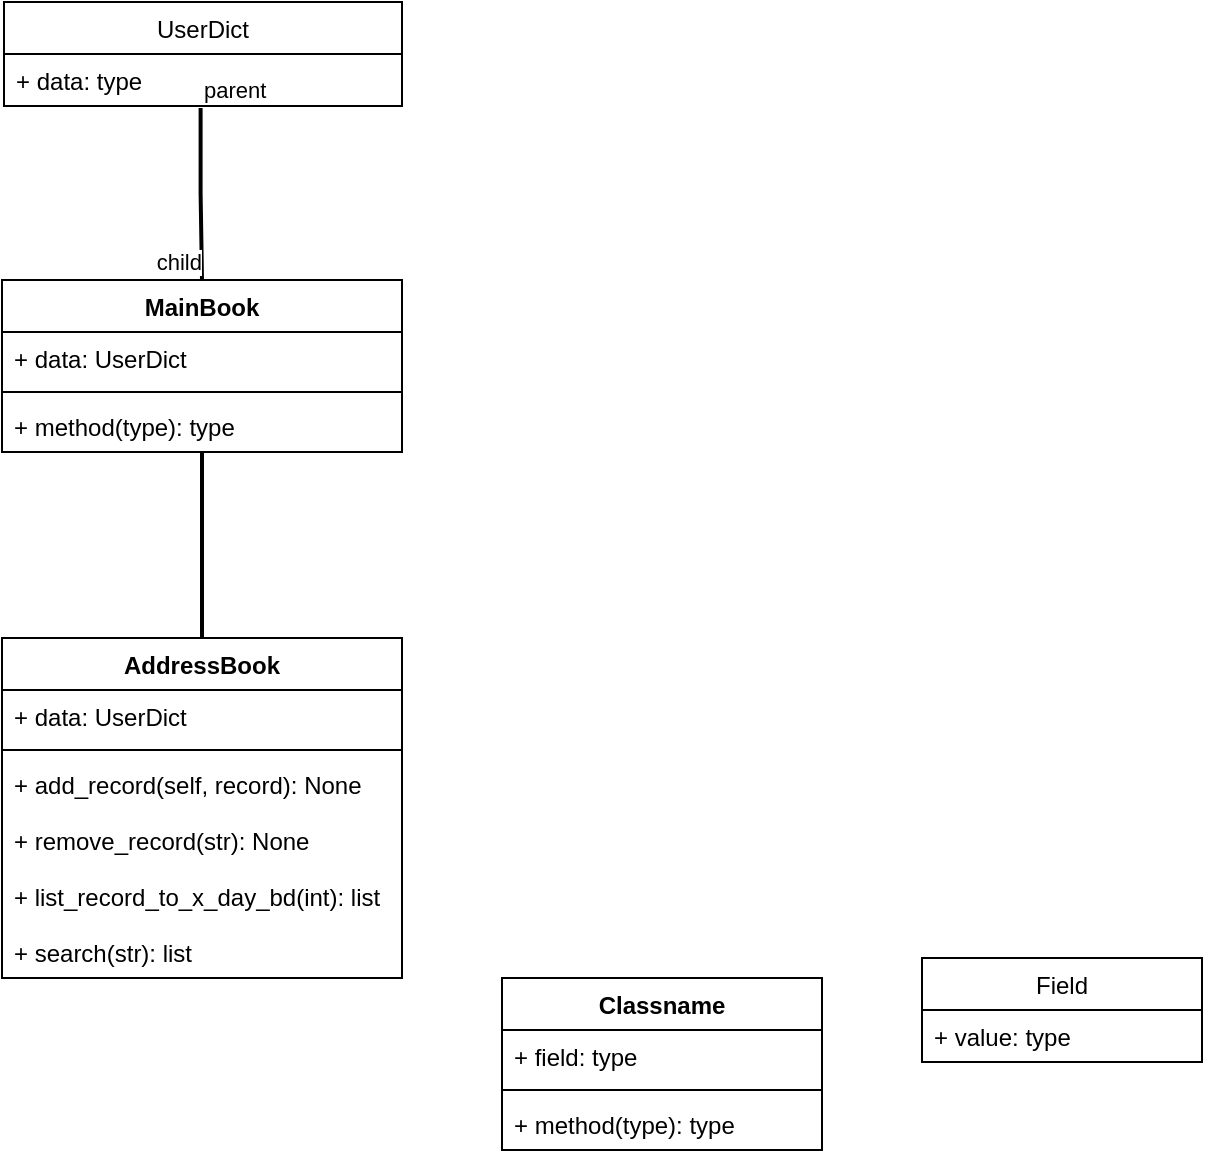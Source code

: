 <mxfile version="20.8.3" type="github">
  <diagram name="Page-1" id="c4acf3e9-155e-7222-9cf6-157b1a14988f">
    <mxGraphModel dx="137" dy="1135" grid="1" gridSize="10" guides="1" tooltips="1" connect="1" arrows="1" fold="1" page="1" pageScale="1" pageWidth="850" pageHeight="1100" background="none" math="0" shadow="0">
      <root>
        <mxCell id="0" />
        <mxCell id="1" parent="0" />
        <mxCell id="J_gRxVzlhQodG9-CdOTS-6" value="" style="endArrow=none;html=1;edgeStyle=orthogonalEdgeStyle;rounded=0;entryX=0.5;entryY=0;entryDx=0;entryDy=0;strokeWidth=2;" edge="1" parent="1" source="J_gRxVzlhQodG9-CdOTS-20" target="J_gRxVzlhQodG9-CdOTS-16">
          <mxGeometry relative="1" as="geometry">
            <mxPoint x="880" y="339" as="sourcePoint" />
            <mxPoint x="960" y="399" as="targetPoint" />
            <Array as="points" />
          </mxGeometry>
        </mxCell>
        <mxCell id="J_gRxVzlhQodG9-CdOTS-16" value="AddressBook" style="swimlane;fontStyle=1;align=center;verticalAlign=top;childLayout=stackLayout;horizontal=1;startSize=26;horizontalStack=0;resizeParent=1;resizeParentMax=0;resizeLast=0;collapsible=1;marginBottom=0;" vertex="1" parent="1">
          <mxGeometry x="880" y="420" width="200" height="170" as="geometry" />
        </mxCell>
        <mxCell id="J_gRxVzlhQodG9-CdOTS-17" value="+ data: UserDict" style="text;strokeColor=none;fillColor=none;align=left;verticalAlign=top;spacingLeft=4;spacingRight=4;overflow=hidden;rotatable=0;points=[[0,0.5],[1,0.5]];portConstraint=eastwest;" vertex="1" parent="J_gRxVzlhQodG9-CdOTS-16">
          <mxGeometry y="26" width="200" height="26" as="geometry" />
        </mxCell>
        <mxCell id="J_gRxVzlhQodG9-CdOTS-18" value="" style="line;strokeWidth=1;fillColor=none;align=left;verticalAlign=middle;spacingTop=-1;spacingLeft=3;spacingRight=3;rotatable=0;labelPosition=right;points=[];portConstraint=eastwest;strokeColor=inherit;" vertex="1" parent="J_gRxVzlhQodG9-CdOTS-16">
          <mxGeometry y="52" width="200" height="8" as="geometry" />
        </mxCell>
        <mxCell id="J_gRxVzlhQodG9-CdOTS-19" value="+ add_record(self, record): None&#xa;&#xa;+ remove_record(str): None&#xa;&#xa;+ list_record_to_x_day_bd(int): list&#xa;&#xa;+ search(str): list" style="text;strokeColor=none;fillColor=none;align=left;verticalAlign=top;spacingLeft=4;spacingRight=4;overflow=hidden;rotatable=0;points=[[0,0.5],[1,0.5]];portConstraint=eastwest;" vertex="1" parent="J_gRxVzlhQodG9-CdOTS-16">
          <mxGeometry y="60" width="200" height="110" as="geometry" />
        </mxCell>
        <mxCell id="J_gRxVzlhQodG9-CdOTS-20" value="MainBook" style="swimlane;fontStyle=1;align=center;verticalAlign=top;childLayout=stackLayout;horizontal=1;startSize=26;horizontalStack=0;resizeParent=1;resizeParentMax=0;resizeLast=0;collapsible=1;marginBottom=0;" vertex="1" parent="1">
          <mxGeometry x="880" y="241" width="200" height="86" as="geometry" />
        </mxCell>
        <mxCell id="J_gRxVzlhQodG9-CdOTS-21" value="+ data: UserDict" style="text;strokeColor=none;fillColor=none;align=left;verticalAlign=top;spacingLeft=4;spacingRight=4;overflow=hidden;rotatable=0;points=[[0,0.5],[1,0.5]];portConstraint=eastwest;" vertex="1" parent="J_gRxVzlhQodG9-CdOTS-20">
          <mxGeometry y="26" width="200" height="26" as="geometry" />
        </mxCell>
        <mxCell id="J_gRxVzlhQodG9-CdOTS-22" value="" style="line;strokeWidth=1;fillColor=none;align=left;verticalAlign=middle;spacingTop=-1;spacingLeft=3;spacingRight=3;rotatable=0;labelPosition=right;points=[];portConstraint=eastwest;strokeColor=inherit;" vertex="1" parent="J_gRxVzlhQodG9-CdOTS-20">
          <mxGeometry y="52" width="200" height="8" as="geometry" />
        </mxCell>
        <mxCell id="J_gRxVzlhQodG9-CdOTS-23" value="+ method(type): type" style="text;strokeColor=none;fillColor=none;align=left;verticalAlign=top;spacingLeft=4;spacingRight=4;overflow=hidden;rotatable=0;points=[[0,0.5],[1,0.5]];portConstraint=eastwest;" vertex="1" parent="J_gRxVzlhQodG9-CdOTS-20">
          <mxGeometry y="60" width="200" height="26" as="geometry" />
        </mxCell>
        <mxCell id="J_gRxVzlhQodG9-CdOTS-24" value="UserDict" style="swimlane;fontStyle=0;childLayout=stackLayout;horizontal=1;startSize=26;fillColor=none;horizontalStack=0;resizeParent=1;resizeParentMax=0;resizeLast=0;collapsible=1;marginBottom=0;" vertex="1" parent="1">
          <mxGeometry x="881" y="102" width="199" height="52" as="geometry" />
        </mxCell>
        <mxCell id="J_gRxVzlhQodG9-CdOTS-25" value="+ data: type" style="text;strokeColor=none;fillColor=none;align=left;verticalAlign=top;spacingLeft=4;spacingRight=4;overflow=hidden;rotatable=0;points=[[0,0.5],[1,0.5]];portConstraint=eastwest;" vertex="1" parent="J_gRxVzlhQodG9-CdOTS-24">
          <mxGeometry y="26" width="199" height="26" as="geometry" />
        </mxCell>
        <mxCell id="J_gRxVzlhQodG9-CdOTS-31" value="" style="endArrow=none;html=1;edgeStyle=orthogonalEdgeStyle;rounded=0;strokeWidth=2;exitX=0.494;exitY=1.038;exitDx=0;exitDy=0;exitPerimeter=0;" edge="1" parent="1" source="J_gRxVzlhQodG9-CdOTS-25" target="J_gRxVzlhQodG9-CdOTS-20">
          <mxGeometry relative="1" as="geometry">
            <mxPoint x="890" y="200" as="sourcePoint" />
            <mxPoint x="1050" y="200" as="targetPoint" />
          </mxGeometry>
        </mxCell>
        <mxCell id="J_gRxVzlhQodG9-CdOTS-32" value="parent" style="edgeLabel;resizable=0;html=1;align=left;verticalAlign=bottom;" connectable="0" vertex="1" parent="J_gRxVzlhQodG9-CdOTS-31">
          <mxGeometry x="-1" relative="1" as="geometry" />
        </mxCell>
        <mxCell id="J_gRxVzlhQodG9-CdOTS-33" value="child" style="edgeLabel;resizable=0;html=1;align=right;verticalAlign=bottom;" connectable="0" vertex="1" parent="J_gRxVzlhQodG9-CdOTS-31">
          <mxGeometry x="1" relative="1" as="geometry" />
        </mxCell>
        <mxCell id="J_gRxVzlhQodG9-CdOTS-35" value="Field" style="swimlane;fontStyle=0;childLayout=stackLayout;horizontal=1;startSize=26;fillColor=none;horizontalStack=0;resizeParent=1;resizeParentMax=0;resizeLast=0;collapsible=1;marginBottom=0;strokeColor=default;" vertex="1" parent="1">
          <mxGeometry x="1340" y="580" width="140" height="52" as="geometry" />
        </mxCell>
        <mxCell id="J_gRxVzlhQodG9-CdOTS-36" value="+ value: type" style="text;strokeColor=none;fillColor=none;align=left;verticalAlign=top;spacingLeft=4;spacingRight=4;overflow=hidden;rotatable=0;points=[[0,0.5],[1,0.5]];portConstraint=eastwest;" vertex="1" parent="J_gRxVzlhQodG9-CdOTS-35">
          <mxGeometry y="26" width="140" height="26" as="geometry" />
        </mxCell>
        <mxCell id="J_gRxVzlhQodG9-CdOTS-39" value="Classname" style="swimlane;fontStyle=1;align=center;verticalAlign=top;childLayout=stackLayout;horizontal=1;startSize=26;horizontalStack=0;resizeParent=1;resizeParentMax=0;resizeLast=0;collapsible=1;marginBottom=0;strokeColor=default;" vertex="1" parent="1">
          <mxGeometry x="1130" y="590" width="160" height="86" as="geometry" />
        </mxCell>
        <mxCell id="J_gRxVzlhQodG9-CdOTS-40" value="+ field: type" style="text;strokeColor=none;fillColor=none;align=left;verticalAlign=top;spacingLeft=4;spacingRight=4;overflow=hidden;rotatable=0;points=[[0,0.5],[1,0.5]];portConstraint=eastwest;" vertex="1" parent="J_gRxVzlhQodG9-CdOTS-39">
          <mxGeometry y="26" width="160" height="26" as="geometry" />
        </mxCell>
        <mxCell id="J_gRxVzlhQodG9-CdOTS-41" value="" style="line;strokeWidth=1;fillColor=none;align=left;verticalAlign=middle;spacingTop=-1;spacingLeft=3;spacingRight=3;rotatable=0;labelPosition=right;points=[];portConstraint=eastwest;strokeColor=inherit;" vertex="1" parent="J_gRxVzlhQodG9-CdOTS-39">
          <mxGeometry y="52" width="160" height="8" as="geometry" />
        </mxCell>
        <mxCell id="J_gRxVzlhQodG9-CdOTS-42" value="+ method(type): type" style="text;strokeColor=none;fillColor=none;align=left;verticalAlign=top;spacingLeft=4;spacingRight=4;overflow=hidden;rotatable=0;points=[[0,0.5],[1,0.5]];portConstraint=eastwest;" vertex="1" parent="J_gRxVzlhQodG9-CdOTS-39">
          <mxGeometry y="60" width="160" height="26" as="geometry" />
        </mxCell>
      </root>
    </mxGraphModel>
  </diagram>
</mxfile>
